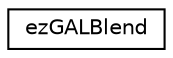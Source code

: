 digraph "Graphical Class Hierarchy"
{
 // LATEX_PDF_SIZE
  edge [fontname="Helvetica",fontsize="10",labelfontname="Helvetica",labelfontsize="10"];
  node [fontname="Helvetica",fontsize="10",shape=record];
  rankdir="LR";
  Node0 [label="ezGALBlend",height=0.2,width=0.4,color="black", fillcolor="white", style="filled",URL="$d5/d87/structez_g_a_l_blend.htm",tooltip=" "];
}
